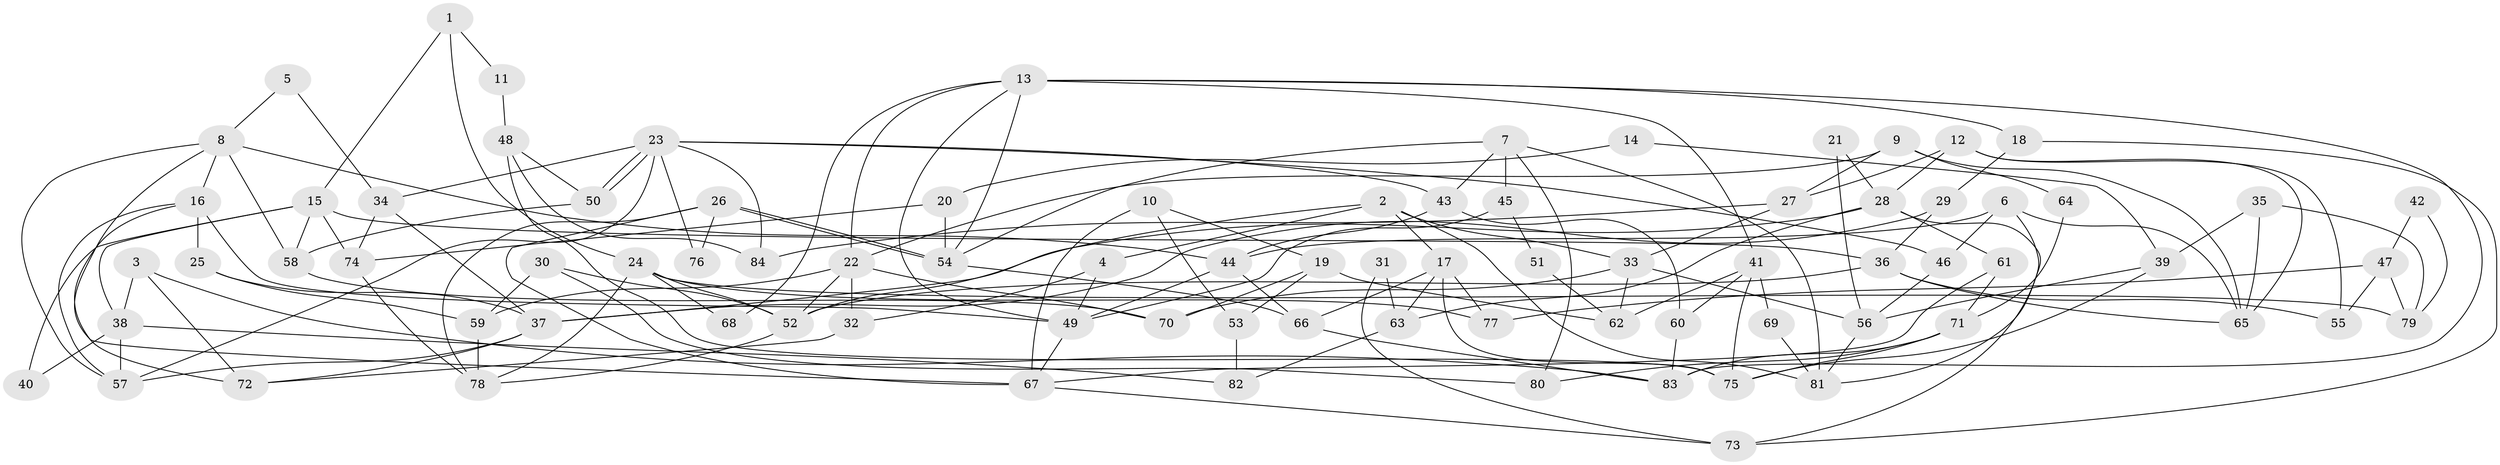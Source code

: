 // coarse degree distribution, {3: 0.18867924528301888, 8: 0.11320754716981132, 6: 0.18867924528301888, 4: 0.16981132075471697, 2: 0.1320754716981132, 5: 0.09433962264150944, 10: 0.018867924528301886, 9: 0.018867924528301886, 7: 0.07547169811320754}
// Generated by graph-tools (version 1.1) at 2025/52/02/27/25 19:52:09]
// undirected, 84 vertices, 168 edges
graph export_dot {
graph [start="1"]
  node [color=gray90,style=filled];
  1;
  2;
  3;
  4;
  5;
  6;
  7;
  8;
  9;
  10;
  11;
  12;
  13;
  14;
  15;
  16;
  17;
  18;
  19;
  20;
  21;
  22;
  23;
  24;
  25;
  26;
  27;
  28;
  29;
  30;
  31;
  32;
  33;
  34;
  35;
  36;
  37;
  38;
  39;
  40;
  41;
  42;
  43;
  44;
  45;
  46;
  47;
  48;
  49;
  50;
  51;
  52;
  53;
  54;
  55;
  56;
  57;
  58;
  59;
  60;
  61;
  62;
  63;
  64;
  65;
  66;
  67;
  68;
  69;
  70;
  71;
  72;
  73;
  74;
  75;
  76;
  77;
  78;
  79;
  80;
  81;
  82;
  83;
  84;
  1 -- 15;
  1 -- 24;
  1 -- 11;
  2 -- 81;
  2 -- 52;
  2 -- 4;
  2 -- 17;
  2 -- 33;
  3 -- 83;
  3 -- 72;
  3 -- 38;
  4 -- 49;
  4 -- 32;
  5 -- 8;
  5 -- 34;
  6 -- 44;
  6 -- 46;
  6 -- 65;
  6 -- 81;
  7 -- 43;
  7 -- 54;
  7 -- 45;
  7 -- 80;
  7 -- 81;
  8 -- 16;
  8 -- 44;
  8 -- 57;
  8 -- 58;
  8 -- 67;
  9 -- 22;
  9 -- 65;
  9 -- 27;
  9 -- 64;
  10 -- 53;
  10 -- 19;
  10 -- 67;
  11 -- 48;
  12 -- 28;
  12 -- 65;
  12 -- 27;
  12 -- 55;
  13 -- 83;
  13 -- 49;
  13 -- 18;
  13 -- 22;
  13 -- 41;
  13 -- 54;
  13 -- 68;
  14 -- 39;
  14 -- 20;
  15 -- 38;
  15 -- 58;
  15 -- 36;
  15 -- 40;
  15 -- 74;
  16 -- 25;
  16 -- 57;
  16 -- 49;
  16 -- 72;
  17 -- 66;
  17 -- 63;
  17 -- 75;
  17 -- 77;
  18 -- 29;
  18 -- 73;
  19 -- 62;
  19 -- 70;
  19 -- 53;
  20 -- 54;
  20 -- 74;
  21 -- 28;
  21 -- 56;
  22 -- 70;
  22 -- 32;
  22 -- 52;
  22 -- 59;
  23 -- 50;
  23 -- 50;
  23 -- 57;
  23 -- 34;
  23 -- 43;
  23 -- 46;
  23 -- 76;
  23 -- 84;
  24 -- 78;
  24 -- 52;
  24 -- 68;
  24 -- 77;
  24 -- 79;
  25 -- 37;
  25 -- 59;
  26 -- 54;
  26 -- 54;
  26 -- 67;
  26 -- 76;
  26 -- 78;
  27 -- 33;
  27 -- 84;
  28 -- 73;
  28 -- 37;
  28 -- 61;
  28 -- 63;
  29 -- 36;
  29 -- 37;
  30 -- 52;
  30 -- 59;
  30 -- 80;
  31 -- 63;
  31 -- 73;
  32 -- 72;
  33 -- 56;
  33 -- 62;
  33 -- 70;
  34 -- 74;
  34 -- 37;
  35 -- 79;
  35 -- 39;
  35 -- 65;
  36 -- 65;
  36 -- 52;
  36 -- 55;
  37 -- 72;
  37 -- 57;
  38 -- 57;
  38 -- 40;
  38 -- 82;
  39 -- 56;
  39 -- 75;
  41 -- 75;
  41 -- 60;
  41 -- 62;
  41 -- 69;
  42 -- 47;
  42 -- 79;
  43 -- 60;
  43 -- 44;
  44 -- 49;
  44 -- 66;
  45 -- 49;
  45 -- 51;
  46 -- 56;
  47 -- 55;
  47 -- 77;
  47 -- 79;
  48 -- 84;
  48 -- 75;
  48 -- 50;
  49 -- 67;
  50 -- 58;
  51 -- 62;
  52 -- 78;
  53 -- 82;
  54 -- 66;
  56 -- 81;
  58 -- 70;
  59 -- 78;
  60 -- 83;
  61 -- 67;
  61 -- 71;
  63 -- 82;
  64 -- 71;
  66 -- 83;
  67 -- 73;
  69 -- 81;
  71 -- 80;
  71 -- 75;
  71 -- 83;
  74 -- 78;
}
